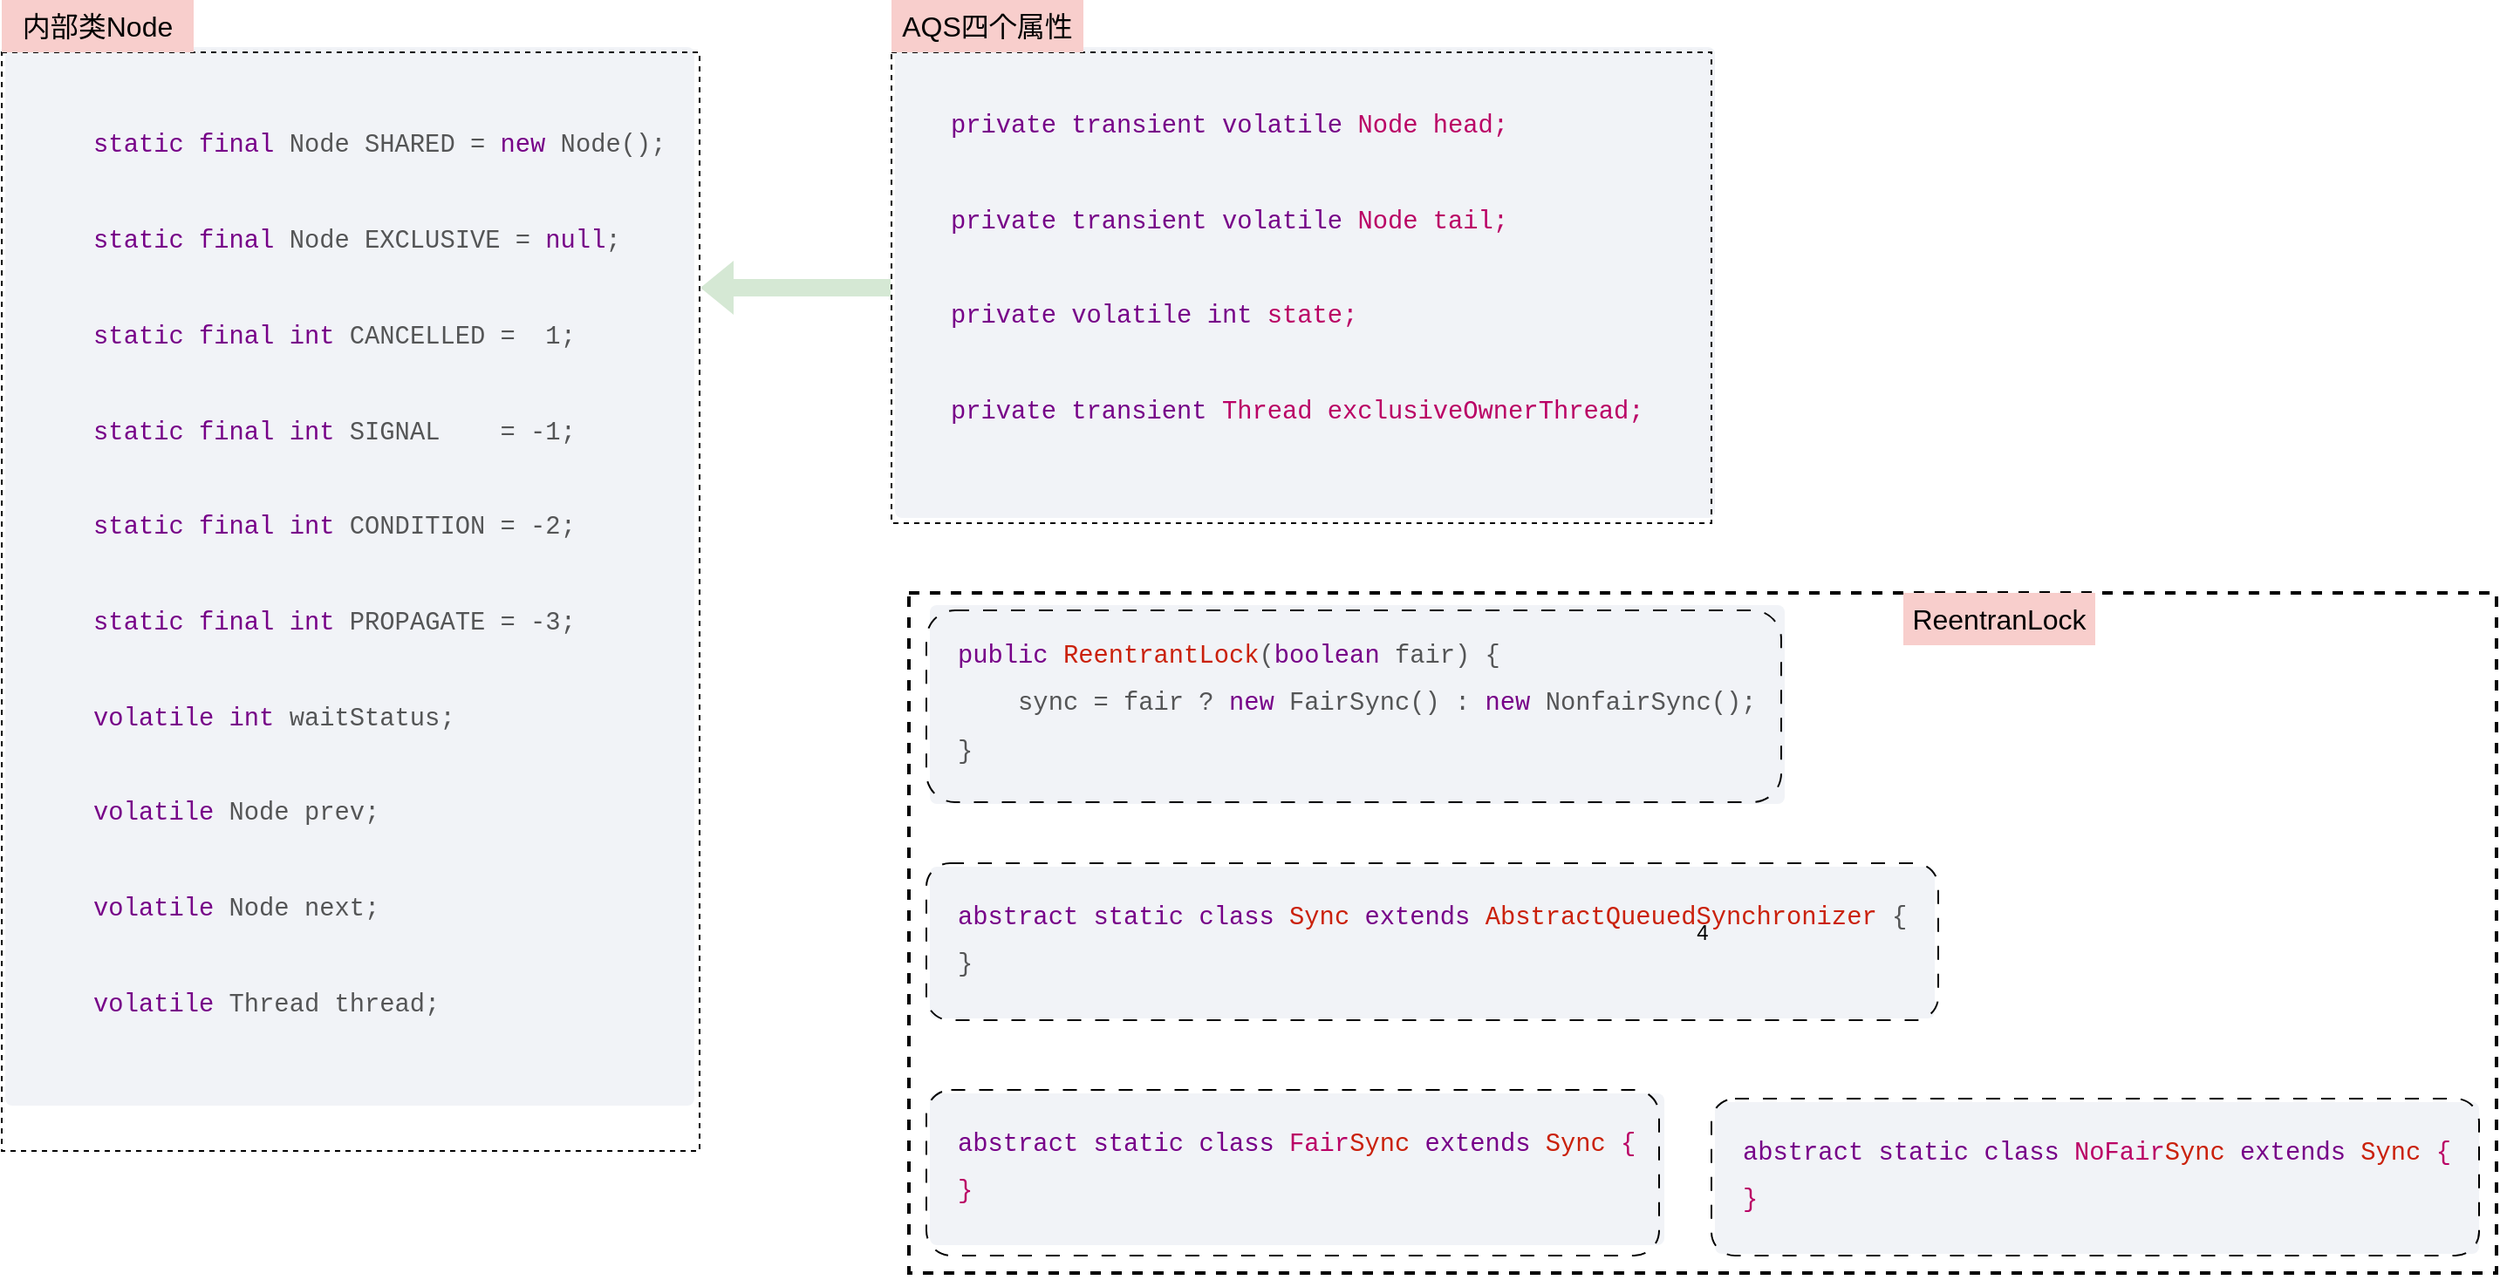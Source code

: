 <mxfile version="21.6.2" type="github">
  <diagram name="第 1 页" id="bpQDDGKC49bfd05ix013">
    <mxGraphModel dx="2571" dy="1277" grid="1" gridSize="10" guides="1" tooltips="1" connect="1" arrows="1" fold="1" page="1" pageScale="1" pageWidth="827" pageHeight="1169" math="0" shadow="0">
      <root>
        <mxCell id="0" />
        <mxCell id="1" parent="0" />
        <mxCell id="6wI2NpHrl8XzdoIj4jeI-30" value="&lt;pre style=&quot;box-sizing: border-box; font-size: 0.9rem; font-family: SFMono-Regular, Consolas, &amp;quot;Liberation Mono&amp;quot;, Menlo, Courier, monospace; margin-top: 0px; margin-bottom: 1em; overflow: auto; border: none; border-radius: 4px; padding: 1rem; line-height: 1.9; background-color: rgb(241, 243, 247); font-style: normal; font-variant-ligatures: normal; font-variant-caps: normal; font-weight: 400; letter-spacing: normal; orphans: 2; text-align: start; text-indent: 0px; text-transform: none; widows: 2; word-spacing: 0px; -webkit-text-stroke-width: 0px; text-decoration-thickness: initial; text-decoration-style: initial; text-decoration-color: initial;&quot;&gt;&lt;pre style=&quot;box-sizing: border-box; font-size: 0.9rem; font-family: SFMono-Regular, Consolas, &amp;quot;Liberation Mono&amp;quot;, Menlo, Courier, monospace; margin-top: 0px; margin-bottom: 1em; overflow: auto; border: none; border-radius: 4px; padding: 1rem; line-height: 1.9;&quot;&gt;&lt;code style=&quot;box-sizing: border-box; font-size: 1em; font-family: Courier, Monaco, Consolas, &amp;quot;Liberation Mono&amp;quot;, monospace; overflow-x: auto; overflow-wrap: normal; border: none; border-radius: 3px;&quot; class=&quot;lang-java hljs&quot;&gt;&lt;span style=&quot;color: rgb(119, 0, 136); box-sizing: border-box;&quot; class=&quot;hljs-keyword&quot;&gt;private&lt;/span&gt;&lt;font color=&quot;rgba(0, 0, 0, 0.65)&quot;&gt; &lt;/font&gt;&lt;span style=&quot;color: rgb(119, 0, 136); box-sizing: border-box;&quot; class=&quot;hljs-keyword&quot;&gt;transient&lt;/span&gt;&lt;font color=&quot;rgba(0, 0, 0, 0.65)&quot;&gt; &lt;/font&gt;&lt;span style=&quot;color: rgb(119, 0, 136); box-sizing: border-box;&quot; class=&quot;hljs-keyword&quot;&gt;volatile&lt;/span&gt;&lt;font color=&quot;rgba(0, 0, 0, 0.65)&quot;&gt; Node head;&lt;br&gt;&lt;br&gt;&lt;/font&gt;&lt;span style=&quot;color: rgb(119, 0, 136); box-sizing: border-box;&quot; class=&quot;hljs-keyword&quot;&gt;private&lt;/span&gt;&lt;font color=&quot;rgba(0, 0, 0, 0.65)&quot;&gt; &lt;/font&gt;&lt;span style=&quot;color: rgb(119, 0, 136); box-sizing: border-box;&quot; class=&quot;hljs-keyword&quot;&gt;transient&lt;/span&gt;&lt;font color=&quot;rgba(0, 0, 0, 0.65)&quot;&gt; &lt;/font&gt;&lt;span style=&quot;color: rgb(119, 0, 136); box-sizing: border-box;&quot; class=&quot;hljs-keyword&quot;&gt;volatile&lt;/span&gt;&lt;font color=&quot;rgba(0, 0, 0, 0.65)&quot;&gt; Node tail;&lt;br&gt;&lt;/font&gt;&lt;font color=&quot;rgba(0, 0, 0, 0.65)&quot;&gt;&lt;br&gt;&lt;/font&gt;&lt;span style=&quot;color: rgb(119, 0, 136); box-sizing: border-box;&quot; class=&quot;hljs-keyword&quot;&gt;private&lt;/span&gt;&lt;font color=&quot;rgba(0, 0, 0, 0.65)&quot;&gt; &lt;/font&gt;&lt;span style=&quot;color: rgb(119, 0, 136); box-sizing: border-box;&quot; class=&quot;hljs-keyword&quot;&gt;volatile&lt;/span&gt;&lt;font color=&quot;rgba(0, 0, 0, 0.65)&quot;&gt; &lt;/font&gt;&lt;span style=&quot;color: rgb(119, 0, 136); box-sizing: border-box;&quot; class=&quot;hljs-keyword&quot;&gt;int&lt;/span&gt;&lt;font color=&quot;rgba(0, 0, 0, 0.65)&quot;&gt; state;&lt;br&gt;&lt;/font&gt;&lt;font color=&quot;rgba(0, 0, 0, 0.65)&quot;&gt;&lt;br&gt;&lt;/font&gt;&lt;span style=&quot;color: rgb(119, 0, 136); box-sizing: border-box;&quot; class=&quot;hljs-keyword&quot;&gt;private&lt;/span&gt;&lt;font color=&quot;rgba(0, 0, 0, 0.65)&quot;&gt; &lt;/font&gt;&lt;span style=&quot;color: rgb(119, 0, 136); box-sizing: border-box;&quot; class=&quot;hljs-keyword&quot;&gt;transient&lt;/span&gt;&lt;font color=&quot;rgba(0, 0, 0, 0.65)&quot;&gt; Thread exclusiveOwnerThread; &lt;/font&gt;&lt;/code&gt;&lt;/pre&gt;&lt;/pre&gt;" style="text;whiteSpace=wrap;html=1;" vertex="1" parent="1">
          <mxGeometry x="-80" y="30" width="470" height="270" as="geometry" />
        </mxCell>
        <mxCell id="6wI2NpHrl8XzdoIj4jeI-41" value="" style="edgeStyle=orthogonalEdgeStyle;rounded=0;orthogonalLoop=1;jettySize=auto;html=1;endArrow=classic;endFill=1;shape=flexArrow;fillColor=#d5e8d4;strokeColor=none;" edge="1" parent="1" source="6wI2NpHrl8XzdoIj4jeI-31" target="6wI2NpHrl8XzdoIj4jeI-36">
          <mxGeometry relative="1" as="geometry">
            <mxPoint x="-180" y="290" as="targetPoint" />
            <Array as="points">
              <mxPoint x="-160" y="175" />
              <mxPoint x="-160" y="175" />
            </Array>
          </mxGeometry>
        </mxCell>
        <mxCell id="6wI2NpHrl8XzdoIj4jeI-31" value="" style="rounded=0;whiteSpace=wrap;html=1;fillColor=none;dashed=1;" vertex="1" parent="1">
          <mxGeometry x="-80" y="40" width="470" height="270" as="geometry" />
        </mxCell>
        <mxCell id="6wI2NpHrl8XzdoIj4jeI-33" value="&lt;font style=&quot;font-size: 16px;&quot;&gt;AQS四个属性&lt;/font&gt;" style="text;html=1;strokeColor=none;fillColor=#f8cecc;align=center;verticalAlign=middle;whiteSpace=wrap;rounded=0;" vertex="1" parent="1">
          <mxGeometry x="-80" y="10" width="110" height="30" as="geometry" />
        </mxCell>
        <mxCell id="6wI2NpHrl8XzdoIj4jeI-35" value="&lt;pre style=&quot;box-sizing: border-box; font-size: 0.9rem; font-family: SFMono-Regular, Consolas, &amp;quot;Liberation Mono&amp;quot;, Menlo, Courier, monospace; margin-top: 0px; margin-bottom: 1em; overflow: auto; border: none; border-radius: 4px; padding: 1rem; line-height: 1.9; background-color: rgb(241, 243, 247); color: rgba(0, 0, 0, 0.65); font-style: normal; font-variant-ligatures: normal; font-variant-caps: normal; font-weight: 400; letter-spacing: normal; orphans: 2; text-align: start; text-indent: 0px; text-transform: none; widows: 2; word-spacing: 0px; -webkit-text-stroke-width: 0px; text-decoration-thickness: initial; text-decoration-style: initial; text-decoration-color: initial;&quot;&gt;&lt;code class=&quot;lang-java hljs&quot; style=&quot;box-sizing: border-box; font-size: 1em; font-family: Courier, Monaco, Consolas, &amp;quot;Liberation Mono&amp;quot;, monospace; overflow-x: auto; overflow-wrap: normal; background-color: rgb(241, 243, 247); border: none; border-radius: 3px;&quot;&gt;&lt;br&gt;    &lt;span class=&quot;hljs-keyword&quot; style=&quot;box-sizing: border-box; color: rgb(119, 0, 136); font-weight: 400;&quot;&gt;static&lt;/span&gt; &lt;span class=&quot;hljs-keyword&quot; style=&quot;box-sizing: border-box; color: rgb(119, 0, 136); font-weight: 400;&quot;&gt;final&lt;/span&gt; Node SHARED = &lt;span class=&quot;hljs-keyword&quot; style=&quot;box-sizing: border-box; color: rgb(119, 0, 136); font-weight: 400;&quot;&gt;new&lt;/span&gt; Node();&lt;br&gt;    &lt;br&gt;    &lt;span class=&quot;hljs-keyword&quot; style=&quot;box-sizing: border-box; color: rgb(119, 0, 136); font-weight: 400;&quot;&gt;static&lt;/span&gt; &lt;span class=&quot;hljs-keyword&quot; style=&quot;box-sizing: border-box; color: rgb(119, 0, 136); font-weight: 400;&quot;&gt;final&lt;/span&gt; Node EXCLUSIVE = &lt;span class=&quot;hljs-keyword&quot; style=&quot;box-sizing: border-box; color: rgb(119, 0, 136); font-weight: 400;&quot;&gt;null&lt;/span&gt;;&lt;br&gt;&lt;br&gt;    &lt;span class=&quot;hljs-keyword&quot; style=&quot;box-sizing: border-box; color: rgb(119, 0, 136); font-weight: 400;&quot;&gt;static&lt;/span&gt; &lt;span class=&quot;hljs-keyword&quot; style=&quot;box-sizing: border-box; color: rgb(119, 0, 136); font-weight: 400;&quot;&gt;final&lt;/span&gt; &lt;span class=&quot;hljs-keyword&quot; style=&quot;box-sizing: border-box; color: rgb(119, 0, 136); font-weight: 400;&quot;&gt;int&lt;/span&gt; CANCELLED =  &lt;span class=&quot;hljs-number&quot; style=&quot;box-sizing: border-box;&quot;&gt;1&lt;/span&gt;;&lt;br&gt;&lt;br&gt;    &lt;span class=&quot;hljs-keyword&quot; style=&quot;box-sizing: border-box; color: rgb(119, 0, 136); font-weight: 400;&quot;&gt;static&lt;/span&gt; &lt;span class=&quot;hljs-keyword&quot; style=&quot;box-sizing: border-box; color: rgb(119, 0, 136); font-weight: 400;&quot;&gt;final&lt;/span&gt; &lt;span class=&quot;hljs-keyword&quot; style=&quot;box-sizing: border-box; color: rgb(119, 0, 136); font-weight: 400;&quot;&gt;int&lt;/span&gt; SIGNAL    = -&lt;span class=&quot;hljs-number&quot; style=&quot;box-sizing: border-box;&quot;&gt;1&lt;/span&gt;;&lt;br&gt;&lt;br&gt;    &lt;span class=&quot;hljs-keyword&quot; style=&quot;box-sizing: border-box; color: rgb(119, 0, 136); font-weight: 400;&quot;&gt;static&lt;/span&gt; &lt;span class=&quot;hljs-keyword&quot; style=&quot;box-sizing: border-box; color: rgb(119, 0, 136); font-weight: 400;&quot;&gt;final&lt;/span&gt; &lt;span class=&quot;hljs-keyword&quot; style=&quot;box-sizing: border-box; color: rgb(119, 0, 136); font-weight: 400;&quot;&gt;int&lt;/span&gt; CONDITION = -&lt;span class=&quot;hljs-number&quot; style=&quot;box-sizing: border-box;&quot;&gt;2&lt;/span&gt;;&lt;br&gt;&lt;br&gt;    &lt;span class=&quot;hljs-keyword&quot; style=&quot;box-sizing: border-box; color: rgb(119, 0, 136); font-weight: 400;&quot;&gt;static&lt;/span&gt; &lt;span class=&quot;hljs-keyword&quot; style=&quot;box-sizing: border-box; color: rgb(119, 0, 136); font-weight: 400;&quot;&gt;final&lt;/span&gt; &lt;span class=&quot;hljs-keyword&quot; style=&quot;box-sizing: border-box; color: rgb(119, 0, 136); font-weight: 400;&quot;&gt;int&lt;/span&gt; PROPAGATE = -&lt;span class=&quot;hljs-number&quot; style=&quot;box-sizing: border-box;&quot;&gt;3&lt;/span&gt;;&lt;br&gt;&lt;br&gt;    &lt;span class=&quot;hljs-keyword&quot; style=&quot;box-sizing: border-box; color: rgb(119, 0, 136); font-weight: 400;&quot;&gt;volatile&lt;/span&gt; &lt;span class=&quot;hljs-keyword&quot; style=&quot;box-sizing: border-box; color: rgb(119, 0, 136); font-weight: 400;&quot;&gt;int&lt;/span&gt; waitStatus;&lt;br&gt;&lt;br&gt;    &lt;span class=&quot;hljs-keyword&quot; style=&quot;box-sizing: border-box; color: rgb(119, 0, 136); font-weight: 400;&quot;&gt;volatile&lt;/span&gt; Node prev;&lt;br&gt;&lt;br&gt;    &lt;span class=&quot;hljs-keyword&quot; style=&quot;box-sizing: border-box; color: rgb(119, 0, 136); font-weight: 400;&quot;&gt;volatile&lt;/span&gt; Node next;&lt;br&gt;&lt;br&gt;    &lt;span class=&quot;hljs-keyword&quot; style=&quot;box-sizing: border-box; color: rgb(119, 0, 136); font-weight: 400;&quot;&gt;volatile&lt;/span&gt; Thread thread;&lt;br&gt;&lt;br&gt;&lt;/code&gt;&lt;/pre&gt;" style="text;whiteSpace=wrap;html=1;dashed=1;" vertex="1" parent="1">
          <mxGeometry x="-590" y="30" width="400" height="640" as="geometry" />
        </mxCell>
        <mxCell id="6wI2NpHrl8XzdoIj4jeI-36" value="" style="rounded=0;whiteSpace=wrap;html=1;fillColor=none;dashed=1;" vertex="1" parent="1">
          <mxGeometry x="-590" y="40" width="400" height="630" as="geometry" />
        </mxCell>
        <mxCell id="6wI2NpHrl8XzdoIj4jeI-37" value="&lt;span style=&quot;font-size: 16px;&quot;&gt;内部类Node&lt;/span&gt;" style="text;html=1;strokeColor=none;fillColor=#f8cecc;align=center;verticalAlign=middle;whiteSpace=wrap;rounded=0;" vertex="1" parent="1">
          <mxGeometry x="-590" y="10" width="110" height="30" as="geometry" />
        </mxCell>
        <mxCell id="6wI2NpHrl8XzdoIj4jeI-43" value="&lt;pre style=&quot;box-sizing: border-box; font-size: 0.9rem; font-family: SFMono-Regular, Consolas, &amp;quot;Liberation Mono&amp;quot;, Menlo, Courier, monospace; margin-top: 0px; margin-bottom: 1em; overflow: auto; border: none; border-radius: 4px; padding: 1rem; line-height: 1.9; background-color: rgb(241, 243, 247); color: rgba(0, 0, 0, 0.65); font-style: normal; font-variant-ligatures: normal; font-variant-caps: normal; font-weight: 400; letter-spacing: normal; orphans: 2; text-align: start; text-indent: 0px; text-transform: none; widows: 2; word-spacing: 0px; -webkit-text-stroke-width: 0px; text-decoration-thickness: initial; text-decoration-style: initial; text-decoration-color: initial;&quot;&gt;&lt;code class=&quot;lang-java hljs&quot; style=&quot;box-sizing: border-box; font-size: 1em; font-family: Courier, Monaco, Consolas, &amp;quot;Liberation Mono&amp;quot;, monospace; overflow-x: auto; overflow-wrap: normal; background-color: rgb(241, 243, 247); border: none; border-radius: 3px;&quot;&gt;&lt;span class=&quot;hljs-keyword&quot; style=&quot;box-sizing: border-box; color: rgb(119, 0, 136); font-weight: 400;&quot;&gt;abstract&lt;/span&gt; &lt;span class=&quot;hljs-keyword&quot; style=&quot;box-sizing: border-box; color: rgb(119, 0, 136); font-weight: 400;&quot;&gt;static&lt;/span&gt; &lt;span class=&quot;hljs-class&quot; style=&quot;box-sizing: border-box;&quot;&gt;&lt;span class=&quot;hljs-keyword&quot; style=&quot;box-sizing: border-box; color: rgb(119, 0, 136); font-weight: 400;&quot;&gt;class&lt;/span&gt; &lt;span class=&quot;hljs-title&quot; style=&quot;box-sizing: border-box; font-weight: 500; color: rgb(202, 33, 11);&quot;&gt;Sync&lt;/span&gt; &lt;span class=&quot;hljs-keyword&quot; style=&quot;box-sizing: border-box; color: rgb(119, 0, 136); font-weight: 400;&quot;&gt;extends&lt;/span&gt; &lt;span class=&quot;hljs-title&quot; style=&quot;box-sizing: border-box; font-weight: 500; color: rgb(202, 33, 11);&quot;&gt;AbstractQueuedSynchronizer&lt;/span&gt; &lt;/span&gt;{&#xa;}&lt;/code&gt;&lt;/pre&gt;" style="text;whiteSpace=wrap;html=1;" vertex="1" parent="1">
          <mxGeometry x="-60" y="500" width="580" height="100" as="geometry" />
        </mxCell>
        <mxCell id="6wI2NpHrl8XzdoIj4jeI-44" value="&lt;pre style=&quot;box-sizing: border-box; font-size: 0.9rem; font-family: SFMono-Regular, Consolas, &amp;quot;Liberation Mono&amp;quot;, Menlo, Courier, monospace; margin-top: 0px; margin-bottom: 1em; overflow: auto; border: none; border-radius: 4px; padding: 1rem; line-height: 1.9; background-color: rgb(241, 243, 247); color: rgba(0, 0, 0, 0.65); font-style: normal; font-variant-ligatures: normal; font-variant-caps: normal; font-weight: 400; letter-spacing: normal; orphans: 2; text-align: start; text-indent: 0px; text-transform: none; widows: 2; word-spacing: 0px; -webkit-text-stroke-width: 0px; text-decoration-thickness: initial; text-decoration-style: initial; text-decoration-color: initial;&quot;&gt;&lt;code class=&quot;lang-java hljs&quot; style=&quot;box-sizing: border-box; font-size: 1em; font-family: Courier, Monaco, Consolas, &amp;quot;Liberation Mono&amp;quot;, monospace; overflow-x: auto; overflow-wrap: normal; background-color: rgb(241, 243, 247); border: none; border-radius: 3px;&quot;&gt;&lt;span class=&quot;hljs-function&quot; style=&quot;box-sizing: border-box;&quot;&gt;&lt;span class=&quot;hljs-keyword&quot; style=&quot;box-sizing: border-box; color: rgb(119, 0, 136); font-weight: 400;&quot;&gt;public&lt;/span&gt; &lt;span class=&quot;hljs-title&quot; style=&quot;box-sizing: border-box; font-weight: 500; color: rgb(202, 33, 11);&quot;&gt;ReentrantLock&lt;/span&gt;&lt;span class=&quot;hljs-params&quot; style=&quot;box-sizing: border-box;&quot;&gt;(&lt;span class=&quot;hljs-keyword&quot; style=&quot;box-sizing: border-box; color: rgb(119, 0, 136); font-weight: 400;&quot;&gt;boolean&lt;/span&gt; fair)&lt;/span&gt; &lt;/span&gt;{&#xa;    sync = fair ? &lt;span class=&quot;hljs-keyword&quot; style=&quot;box-sizing: border-box; color: rgb(119, 0, 136); font-weight: 400;&quot;&gt;new&lt;/span&gt; FairSync() : &lt;span class=&quot;hljs-keyword&quot; style=&quot;box-sizing: border-box; color: rgb(119, 0, 136); font-weight: 400;&quot;&gt;new&lt;/span&gt; NonfairSync();&#xa;}&lt;/code&gt;&lt;/pre&gt;" style="text;whiteSpace=wrap;html=1;" vertex="1" parent="1">
          <mxGeometry x="-60" y="350" width="490" height="110" as="geometry" />
        </mxCell>
        <mxCell id="6wI2NpHrl8XzdoIj4jeI-50" value="&lt;pre style=&quot;box-sizing: border-box; font-size: 0.9rem; font-family: SFMono-Regular, Consolas, &amp;quot;Liberation Mono&amp;quot;, Menlo, Courier, monospace; margin-top: 0px; margin-bottom: 1em; overflow: auto; border: none; border-radius: 4px; padding: 1rem; line-height: 1.9; background-color: rgb(241, 243, 247); font-style: normal; font-variant-ligatures: normal; font-variant-caps: normal; letter-spacing: normal; orphans: 2; text-align: start; text-indent: 0px; text-transform: none; widows: 2; word-spacing: 0px; -webkit-text-stroke-width: 0px; text-decoration-thickness: initial; text-decoration-style: initial; text-decoration-color: initial;&quot;&gt;&lt;code class=&quot;lang-java hljs&quot; style=&quot;box-sizing: border-box; font-size: 1em; font-family: Courier, Monaco, Consolas, &amp;quot;Liberation Mono&amp;quot;, monospace; overflow-x: auto; overflow-wrap: normal; background-color: rgb(241, 243, 247); border: none; border-radius: 3px;&quot;&gt;&lt;span class=&quot;hljs-keyword&quot; style=&quot;color: rgb(119, 0, 136); font-weight: 400; box-sizing: border-box;&quot;&gt;abstract&lt;/span&gt;&lt;font color=&quot;rgba(0, 0, 0, 0.65)&quot;&gt; &lt;/font&gt;&lt;span class=&quot;hljs-keyword&quot; style=&quot;color: rgb(119, 0, 136); font-weight: 400; box-sizing: border-box;&quot;&gt;static&lt;/span&gt;&lt;font color=&quot;rgba(0, 0, 0, 0.65)&quot;&gt; &lt;/font&gt;&lt;span class=&quot;hljs-class&quot; style=&quot;box-sizing: border-box;&quot;&gt;&lt;span class=&quot;hljs-keyword&quot; style=&quot;color: rgb(119, 0, 136); font-weight: 400; box-sizing: border-box;&quot;&gt;class&lt;/span&gt;&lt;font color=&quot;rgba(0, 0, 0, 0.65)&quot;&gt; Fair&lt;/font&gt;&lt;span class=&quot;hljs-title&quot; style=&quot;color: rgb(202, 33, 11); font-weight: 500; box-sizing: border-box;&quot;&gt;Sync&lt;/span&gt;&lt;font color=&quot;rgba(0, 0, 0, 0.65)&quot;&gt; &lt;/font&gt;&lt;span class=&quot;hljs-keyword&quot; style=&quot;color: rgb(119, 0, 136); font-weight: 400; box-sizing: border-box;&quot;&gt;extends&lt;/span&gt;&lt;font color=&quot;rgba(0, 0, 0, 0.65)&quot;&gt; &lt;/font&gt;&lt;font color=&quot;#ca210b&quot;&gt;Sync &lt;/font&gt;&lt;/span&gt;&lt;font color=&quot;rgba(0, 0, 0, 0.65)&quot;&gt;{&lt;br&gt;}&lt;/font&gt;&lt;/code&gt;&lt;/pre&gt;" style="text;whiteSpace=wrap;html=1;" vertex="1" parent="1">
          <mxGeometry x="-60" y="630" width="420" height="100" as="geometry" />
        </mxCell>
        <mxCell id="6wI2NpHrl8XzdoIj4jeI-51" value="&lt;pre style=&quot;border: none; color: rgb(0, 0, 0); font-style: normal; font-variant-ligatures: normal; font-variant-caps: normal; font-weight: 400; letter-spacing: normal; orphans: 2; text-indent: 0px; text-transform: none; widows: 2; word-spacing: 0px; -webkit-text-stroke-width: 0px; text-decoration-thickness: initial; text-decoration-style: initial; text-decoration-color: initial; box-sizing: border-box; font-size: 0.9rem; font-family: SFMono-Regular, Consolas, &amp;quot;Liberation Mono&amp;quot;, Menlo, Courier, monospace; margin-top: 0px; margin-bottom: 1em; overflow: auto; border-radius: 4px; padding: 1rem; line-height: 1.9; background-color: rgb(241, 243, 247); text-align: start;&quot;&gt;&lt;code class=&quot;lang-java hljs&quot; style=&quot;border: none; box-sizing: border-box; font-size: 1em; font-family: Courier, Monaco, Consolas, &amp;quot;Liberation Mono&amp;quot;, monospace; overflow-x: auto; overflow-wrap: normal; background-color: rgb(241, 243, 247); border-radius: 3px;&quot;&gt;&lt;span class=&quot;hljs-keyword&quot; style=&quot;border-color: var(--border-color); color: rgb(119, 0, 136); font-weight: 400; box-sizing: border-box;&quot;&gt;abstract&lt;/span&gt;&lt;font color=&quot;rgba(0, 0, 0, 0.65)&quot; style=&quot;border-color: var(--border-color);&quot;&gt; &lt;/font&gt;&lt;span class=&quot;hljs-keyword&quot; style=&quot;border-color: var(--border-color); color: rgb(119, 0, 136); font-weight: 400; box-sizing: border-box;&quot;&gt;static&lt;/span&gt;&lt;font color=&quot;rgba(0, 0, 0, 0.65)&quot; style=&quot;border-color: var(--border-color);&quot;&gt; &lt;/font&gt;&lt;span class=&quot;hljs-class&quot; style=&quot;border-color: var(--border-color); box-sizing: border-box;&quot;&gt;&lt;span class=&quot;hljs-keyword&quot; style=&quot;border-color: var(--border-color); color: rgb(119, 0, 136); font-weight: 400; box-sizing: border-box;&quot;&gt;class&lt;/span&gt;&lt;font color=&quot;rgba(0, 0, 0, 0.65)&quot; style=&quot;border-color: var(--border-color);&quot;&gt; NoFair&lt;/font&gt;&lt;span class=&quot;hljs-title&quot; style=&quot;border-color: var(--border-color); color: rgb(202, 33, 11); font-weight: 500; box-sizing: border-box;&quot;&gt;Sync&lt;/span&gt;&lt;font color=&quot;rgba(0, 0, 0, 0.65)&quot; style=&quot;border-color: var(--border-color);&quot;&gt; &lt;/font&gt;&lt;span class=&quot;hljs-keyword&quot; style=&quot;border-color: var(--border-color); color: rgb(119, 0, 136); font-weight: 400; box-sizing: border-box;&quot;&gt;extends&lt;/span&gt;&lt;font color=&quot;rgba(0, 0, 0, 0.65)&quot; style=&quot;border-color: var(--border-color);&quot;&gt; &lt;/font&gt;&lt;font color=&quot;#ca210b&quot; style=&quot;border-color: var(--border-color);&quot;&gt;Sync &lt;/font&gt;&lt;/span&gt;&lt;font color=&quot;rgba(0, 0, 0, 0.65)&quot; style=&quot;border-color: var(--border-color);&quot;&gt;{&lt;br style=&quot;border-color: var(--border-color);&quot;&gt;}&lt;/font&gt;&lt;/code&gt;&lt;/pre&gt;" style="text;whiteSpace=wrap;html=1;" vertex="1" parent="1">
          <mxGeometry x="390" y="635" width="440" height="95" as="geometry" />
        </mxCell>
        <mxCell id="6wI2NpHrl8XzdoIj4jeI-53" value="4" style="rounded=0;whiteSpace=wrap;html=1;fillColor=none;strokeColor=#000000;dashed=1;shadow=0;glass=0;strokeWidth=2;" vertex="1" parent="1">
          <mxGeometry x="-70" y="350" width="910" height="390" as="geometry" />
        </mxCell>
        <mxCell id="6wI2NpHrl8XzdoIj4jeI-54" value="" style="rounded=1;whiteSpace=wrap;html=1;fillColor=none;dashed=1;dashPattern=8 8;" vertex="1" parent="1">
          <mxGeometry x="-60" y="360" width="490" height="110" as="geometry" />
        </mxCell>
        <mxCell id="6wI2NpHrl8XzdoIj4jeI-55" value="" style="rounded=1;whiteSpace=wrap;html=1;dashed=1;dashPattern=8 8;fillColor=none;" vertex="1" parent="1">
          <mxGeometry x="-60" y="505" width="580" height="90" as="geometry" />
        </mxCell>
        <mxCell id="6wI2NpHrl8XzdoIj4jeI-56" value="" style="rounded=1;whiteSpace=wrap;html=1;dashed=1;dashPattern=8 8;fillColor=none;" vertex="1" parent="1">
          <mxGeometry x="-60" y="635" width="420" height="95" as="geometry" />
        </mxCell>
        <mxCell id="6wI2NpHrl8XzdoIj4jeI-57" value="" style="rounded=1;whiteSpace=wrap;html=1;dashed=1;dashPattern=8 8;fillColor=none;" vertex="1" parent="1">
          <mxGeometry x="390" y="640" width="440" height="90" as="geometry" />
        </mxCell>
        <mxCell id="6wI2NpHrl8XzdoIj4jeI-59" value="&lt;span style=&quot;font-size: 16px;&quot;&gt;ReentranLock&lt;/span&gt;" style="text;html=1;strokeColor=none;fillColor=#f8cecc;align=center;verticalAlign=middle;whiteSpace=wrap;rounded=0;" vertex="1" parent="1">
          <mxGeometry x="500" y="350" width="110" height="30" as="geometry" />
        </mxCell>
      </root>
    </mxGraphModel>
  </diagram>
</mxfile>
